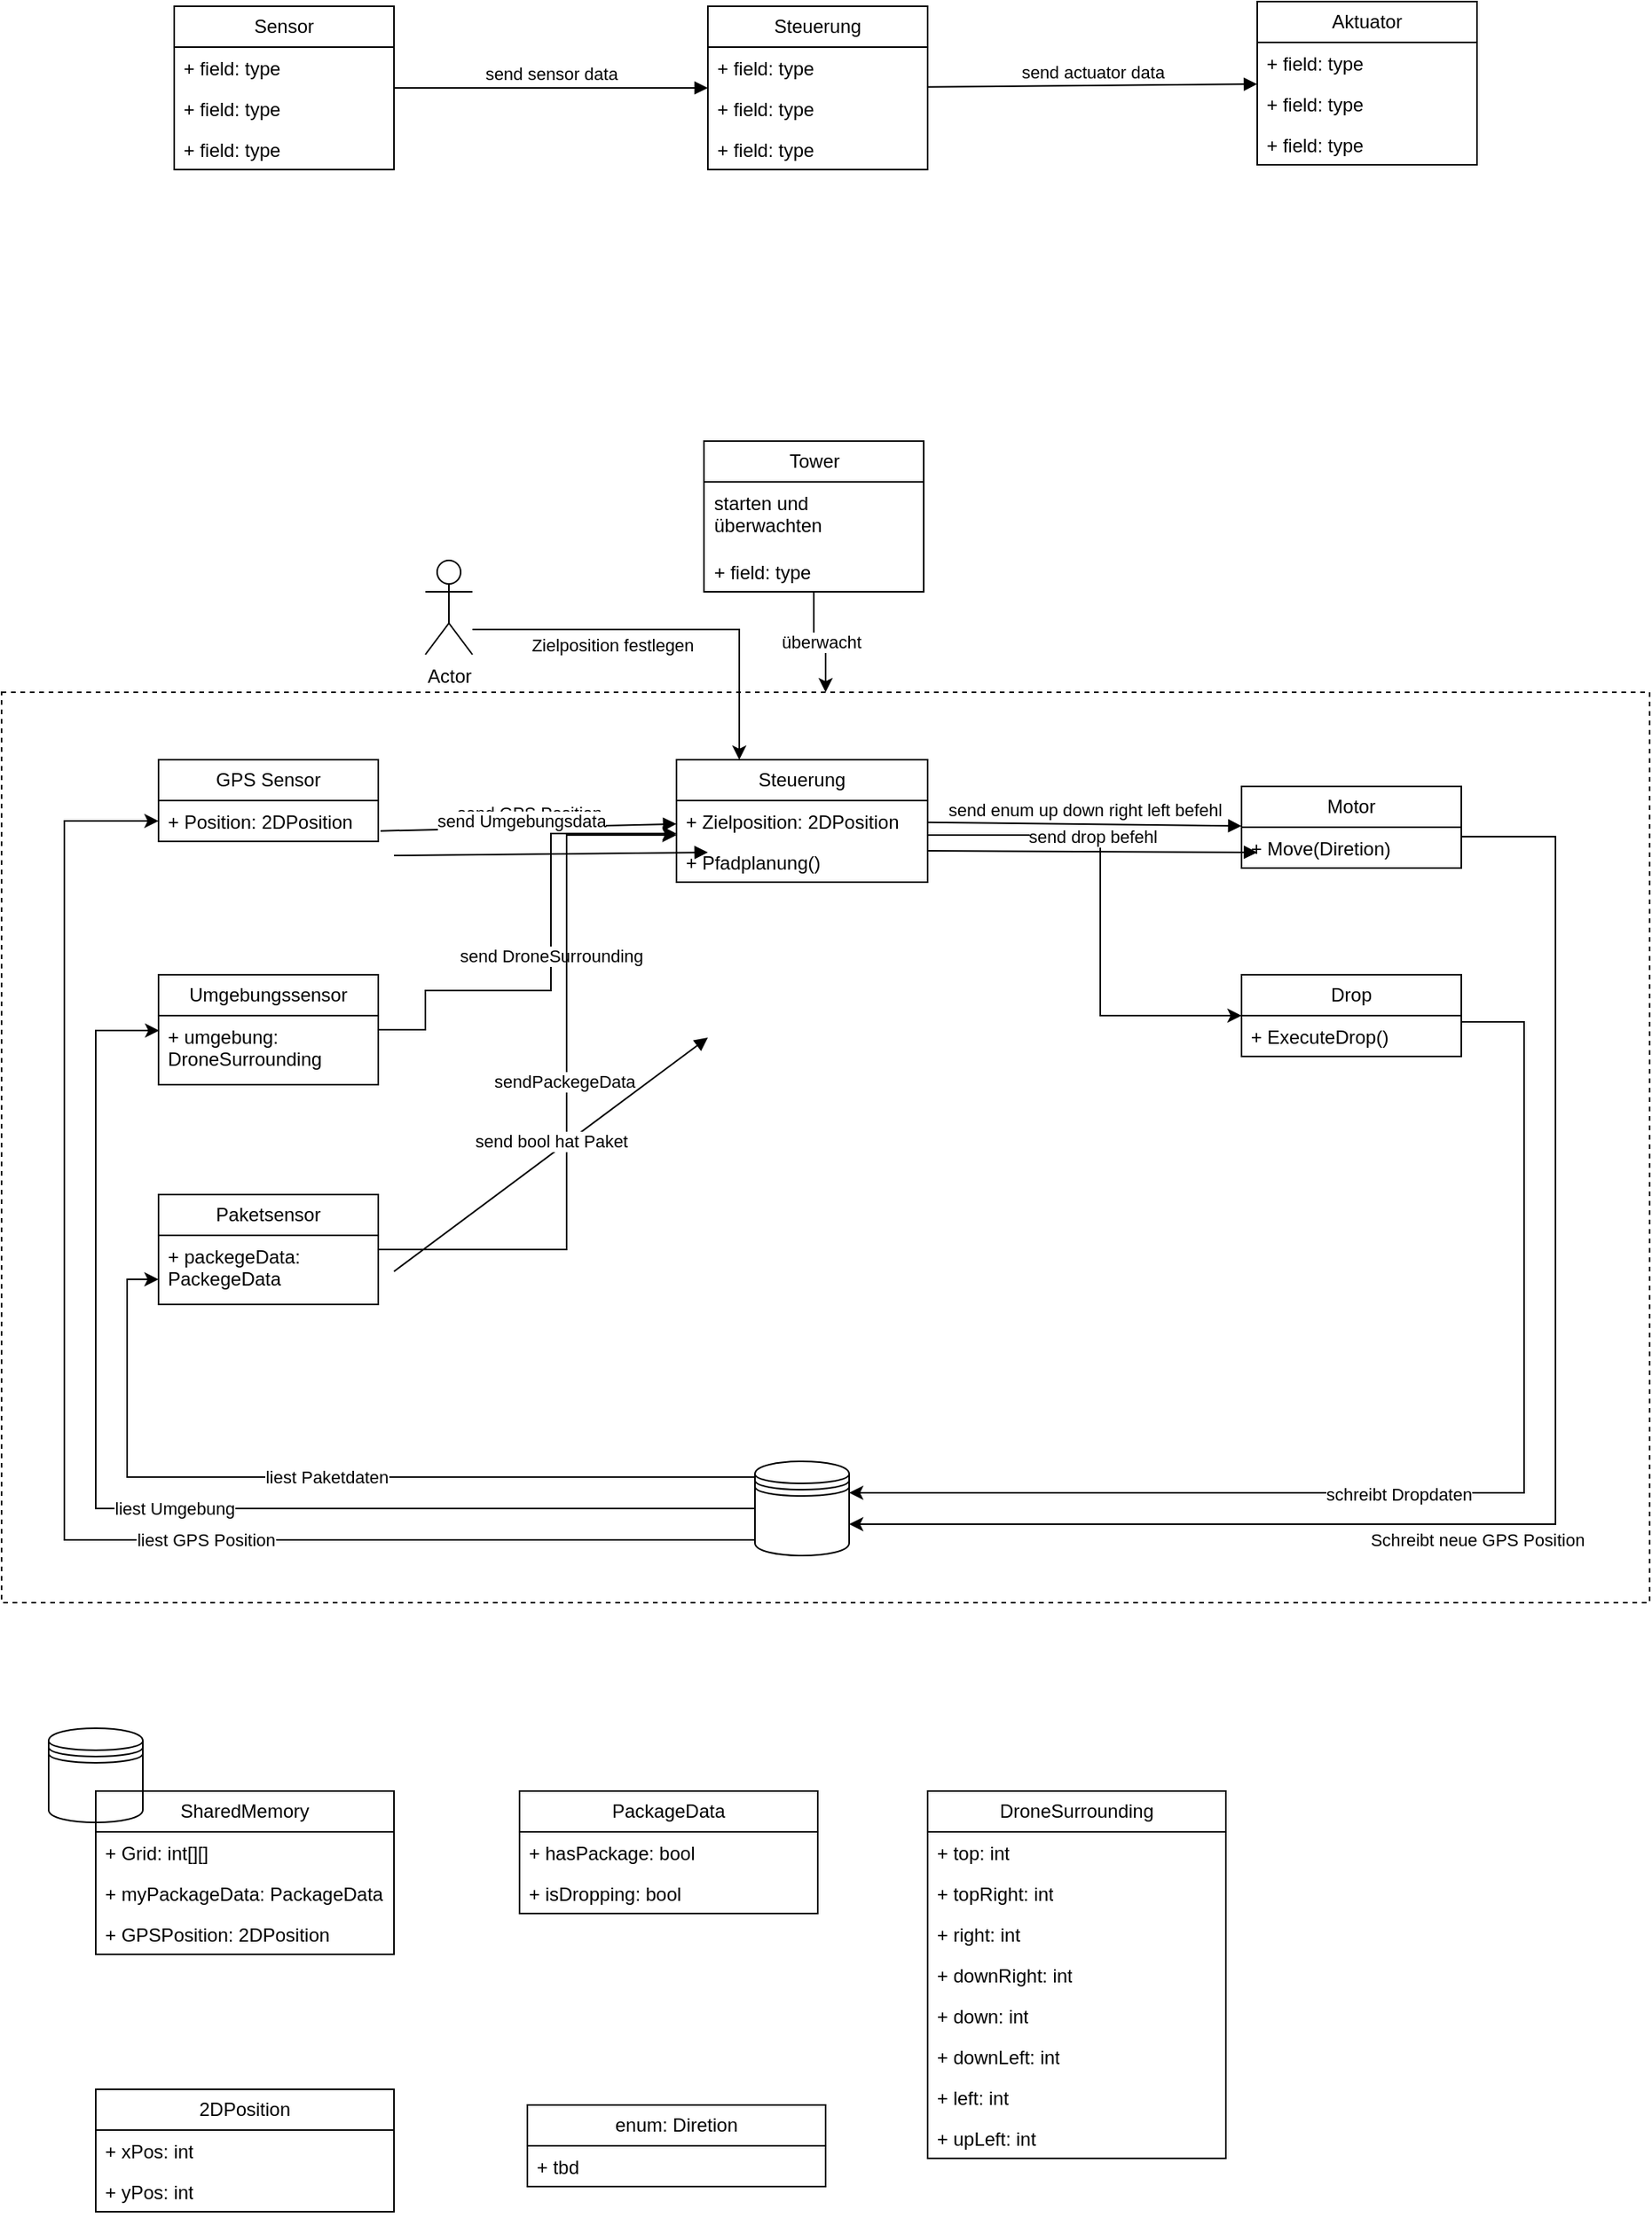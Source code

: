 <mxfile version="22.1.7" type="github">
  <diagram name="Seite-1" id="uK9_VTooxn9uTFpsE9W-">
    <mxGraphModel dx="1430" dy="788" grid="1" gridSize="10" guides="1" tooltips="1" connect="1" arrows="1" fold="1" page="1" pageScale="1" pageWidth="1169" pageHeight="1654" math="0" shadow="0">
      <root>
        <mxCell id="0" />
        <mxCell id="1" parent="0" />
        <mxCell id="3mQXkVAzB7dy_7FPCYIS-32" value="" style="rounded=0;whiteSpace=wrap;html=1;fillColor=none;dashed=1;movable=0;resizable=0;rotatable=0;deletable=0;editable=0;locked=1;connectable=0;" vertex="1" parent="1">
          <mxGeometry x="60" y="560" width="1050" height="580" as="geometry" />
        </mxCell>
        <mxCell id="Iah4EhmPaZAWbCJX25yF-1" value="Sensor" style="swimlane;fontStyle=0;childLayout=stackLayout;horizontal=1;startSize=26;fillColor=none;horizontalStack=0;resizeParent=1;resizeParentMax=0;resizeLast=0;collapsible=1;marginBottom=0;whiteSpace=wrap;html=1;" parent="1" vertex="1">
          <mxGeometry x="170" y="123" width="140" height="104" as="geometry" />
        </mxCell>
        <mxCell id="Iah4EhmPaZAWbCJX25yF-2" value="+ field: type" style="text;strokeColor=none;fillColor=none;align=left;verticalAlign=top;spacingLeft=4;spacingRight=4;overflow=hidden;rotatable=0;points=[[0,0.5],[1,0.5]];portConstraint=eastwest;whiteSpace=wrap;html=1;" parent="Iah4EhmPaZAWbCJX25yF-1" vertex="1">
          <mxGeometry y="26" width="140" height="26" as="geometry" />
        </mxCell>
        <mxCell id="Iah4EhmPaZAWbCJX25yF-3" value="+ field: type" style="text;strokeColor=none;fillColor=none;align=left;verticalAlign=top;spacingLeft=4;spacingRight=4;overflow=hidden;rotatable=0;points=[[0,0.5],[1,0.5]];portConstraint=eastwest;whiteSpace=wrap;html=1;" parent="Iah4EhmPaZAWbCJX25yF-1" vertex="1">
          <mxGeometry y="52" width="140" height="26" as="geometry" />
        </mxCell>
        <mxCell id="Iah4EhmPaZAWbCJX25yF-4" value="+ field: type" style="text;strokeColor=none;fillColor=none;align=left;verticalAlign=top;spacingLeft=4;spacingRight=4;overflow=hidden;rotatable=0;points=[[0,0.5],[1,0.5]];portConstraint=eastwest;whiteSpace=wrap;html=1;" parent="Iah4EhmPaZAWbCJX25yF-1" vertex="1">
          <mxGeometry y="78" width="140" height="26" as="geometry" />
        </mxCell>
        <mxCell id="Iah4EhmPaZAWbCJX25yF-5" value="Steuerung" style="swimlane;fontStyle=0;childLayout=stackLayout;horizontal=1;startSize=26;fillColor=none;horizontalStack=0;resizeParent=1;resizeParentMax=0;resizeLast=0;collapsible=1;marginBottom=0;whiteSpace=wrap;html=1;" parent="1" vertex="1">
          <mxGeometry x="510" y="123" width="140" height="104" as="geometry" />
        </mxCell>
        <mxCell id="Iah4EhmPaZAWbCJX25yF-6" value="+ field: type" style="text;strokeColor=none;fillColor=none;align=left;verticalAlign=top;spacingLeft=4;spacingRight=4;overflow=hidden;rotatable=0;points=[[0,0.5],[1,0.5]];portConstraint=eastwest;whiteSpace=wrap;html=1;" parent="Iah4EhmPaZAWbCJX25yF-5" vertex="1">
          <mxGeometry y="26" width="140" height="26" as="geometry" />
        </mxCell>
        <mxCell id="Iah4EhmPaZAWbCJX25yF-7" value="+ field: type" style="text;strokeColor=none;fillColor=none;align=left;verticalAlign=top;spacingLeft=4;spacingRight=4;overflow=hidden;rotatable=0;points=[[0,0.5],[1,0.5]];portConstraint=eastwest;whiteSpace=wrap;html=1;" parent="Iah4EhmPaZAWbCJX25yF-5" vertex="1">
          <mxGeometry y="52" width="140" height="26" as="geometry" />
        </mxCell>
        <mxCell id="Iah4EhmPaZAWbCJX25yF-8" value="+ field: type" style="text;strokeColor=none;fillColor=none;align=left;verticalAlign=top;spacingLeft=4;spacingRight=4;overflow=hidden;rotatable=0;points=[[0,0.5],[1,0.5]];portConstraint=eastwest;whiteSpace=wrap;html=1;" parent="Iah4EhmPaZAWbCJX25yF-5" vertex="1">
          <mxGeometry y="78" width="140" height="26" as="geometry" />
        </mxCell>
        <mxCell id="Iah4EhmPaZAWbCJX25yF-9" value="Aktuator" style="swimlane;fontStyle=0;childLayout=stackLayout;horizontal=1;startSize=26;fillColor=none;horizontalStack=0;resizeParent=1;resizeParentMax=0;resizeLast=0;collapsible=1;marginBottom=0;whiteSpace=wrap;html=1;" parent="1" vertex="1">
          <mxGeometry x="860" y="120" width="140" height="104" as="geometry" />
        </mxCell>
        <mxCell id="Iah4EhmPaZAWbCJX25yF-10" value="+ field: type" style="text;strokeColor=none;fillColor=none;align=left;verticalAlign=top;spacingLeft=4;spacingRight=4;overflow=hidden;rotatable=0;points=[[0,0.5],[1,0.5]];portConstraint=eastwest;whiteSpace=wrap;html=1;" parent="Iah4EhmPaZAWbCJX25yF-9" vertex="1">
          <mxGeometry y="26" width="140" height="26" as="geometry" />
        </mxCell>
        <mxCell id="Iah4EhmPaZAWbCJX25yF-11" value="+ field: type" style="text;strokeColor=none;fillColor=none;align=left;verticalAlign=top;spacingLeft=4;spacingRight=4;overflow=hidden;rotatable=0;points=[[0,0.5],[1,0.5]];portConstraint=eastwest;whiteSpace=wrap;html=1;" parent="Iah4EhmPaZAWbCJX25yF-9" vertex="1">
          <mxGeometry y="52" width="140" height="26" as="geometry" />
        </mxCell>
        <mxCell id="Iah4EhmPaZAWbCJX25yF-12" value="+ field: type" style="text;strokeColor=none;fillColor=none;align=left;verticalAlign=top;spacingLeft=4;spacingRight=4;overflow=hidden;rotatable=0;points=[[0,0.5],[1,0.5]];portConstraint=eastwest;whiteSpace=wrap;html=1;" parent="Iah4EhmPaZAWbCJX25yF-9" vertex="1">
          <mxGeometry y="78" width="140" height="26" as="geometry" />
        </mxCell>
        <mxCell id="Iah4EhmPaZAWbCJX25yF-13" value="send sensor data" style="html=1;verticalAlign=bottom;endArrow=block;curved=0;rounded=0;" parent="1" source="Iah4EhmPaZAWbCJX25yF-1" target="Iah4EhmPaZAWbCJX25yF-5" edge="1">
          <mxGeometry width="80" relative="1" as="geometry">
            <mxPoint x="360" y="173" as="sourcePoint" />
            <mxPoint x="440" y="173" as="targetPoint" />
          </mxGeometry>
        </mxCell>
        <mxCell id="Iah4EhmPaZAWbCJX25yF-14" value="send actuator data" style="html=1;verticalAlign=bottom;endArrow=block;curved=0;rounded=0;" parent="1" source="Iah4EhmPaZAWbCJX25yF-5" target="Iah4EhmPaZAWbCJX25yF-9" edge="1">
          <mxGeometry width="80" relative="1" as="geometry">
            <mxPoint x="690" y="173" as="sourcePoint" />
            <mxPoint x="810" y="173" as="targetPoint" />
          </mxGeometry>
        </mxCell>
        <mxCell id="3mQXkVAzB7dy_7FPCYIS-1" value="GPS Sensor" style="swimlane;fontStyle=0;childLayout=stackLayout;horizontal=1;startSize=26;fillColor=none;horizontalStack=0;resizeParent=1;resizeParentMax=0;resizeLast=0;collapsible=1;marginBottom=0;whiteSpace=wrap;html=1;" vertex="1" parent="1">
          <mxGeometry x="160" y="603" width="140" height="52" as="geometry" />
        </mxCell>
        <mxCell id="3mQXkVAzB7dy_7FPCYIS-2" value="+ Position: 2DPosition" style="text;strokeColor=none;fillColor=none;align=left;verticalAlign=top;spacingLeft=4;spacingRight=4;overflow=hidden;rotatable=0;points=[[0,0.5],[1,0.5]];portConstraint=eastwest;whiteSpace=wrap;html=1;" vertex="1" parent="3mQXkVAzB7dy_7FPCYIS-1">
          <mxGeometry y="26" width="140" height="26" as="geometry" />
        </mxCell>
        <mxCell id="3mQXkVAzB7dy_7FPCYIS-90" style="edgeStyle=orthogonalEdgeStyle;rounded=0;orthogonalLoop=1;jettySize=auto;html=1;" edge="1" parent="1" source="3mQXkVAzB7dy_7FPCYIS-5" target="3mQXkVAzB7dy_7FPCYIS-21">
          <mxGeometry relative="1" as="geometry">
            <Array as="points">
              <mxPoint x="760" y="651" />
              <mxPoint x="760" y="766" />
            </Array>
          </mxGeometry>
        </mxCell>
        <mxCell id="3mQXkVAzB7dy_7FPCYIS-5" value="Steuerung" style="swimlane;fontStyle=0;childLayout=stackLayout;horizontal=1;startSize=26;fillColor=none;horizontalStack=0;resizeParent=1;resizeParentMax=0;resizeLast=0;collapsible=1;marginBottom=0;whiteSpace=wrap;html=1;" vertex="1" parent="1">
          <mxGeometry x="490" y="603" width="160" height="78" as="geometry" />
        </mxCell>
        <mxCell id="3mQXkVAzB7dy_7FPCYIS-8" value="+ Zielposition: 2DPosition" style="text;strokeColor=none;fillColor=none;align=left;verticalAlign=top;spacingLeft=4;spacingRight=4;overflow=hidden;rotatable=0;points=[[0,0.5],[1,0.5]];portConstraint=eastwest;whiteSpace=wrap;html=1;" vertex="1" parent="3mQXkVAzB7dy_7FPCYIS-5">
          <mxGeometry y="26" width="160" height="26" as="geometry" />
        </mxCell>
        <mxCell id="3mQXkVAzB7dy_7FPCYIS-93" value="+ Pfadplanung()" style="text;strokeColor=none;fillColor=none;align=left;verticalAlign=top;spacingLeft=4;spacingRight=4;overflow=hidden;rotatable=0;points=[[0,0.5],[1,0.5]];portConstraint=eastwest;whiteSpace=wrap;html=1;" vertex="1" parent="3mQXkVAzB7dy_7FPCYIS-5">
          <mxGeometry y="52" width="160" height="26" as="geometry" />
        </mxCell>
        <mxCell id="3mQXkVAzB7dy_7FPCYIS-50" value="Schreibt neue GPS Position" style="edgeStyle=orthogonalEdgeStyle;rounded=0;orthogonalLoop=1;jettySize=auto;html=1;" edge="1" parent="1" source="3mQXkVAzB7dy_7FPCYIS-9">
          <mxGeometry x="0.156" y="10" relative="1" as="geometry">
            <mxPoint x="600" y="1090" as="targetPoint" />
            <Array as="points">
              <mxPoint x="1050" y="652" />
              <mxPoint x="1050" y="1090" />
            </Array>
            <mxPoint as="offset" />
          </mxGeometry>
        </mxCell>
        <mxCell id="3mQXkVAzB7dy_7FPCYIS-9" value="Motor" style="swimlane;fontStyle=0;childLayout=stackLayout;horizontal=1;startSize=26;fillColor=none;horizontalStack=0;resizeParent=1;resizeParentMax=0;resizeLast=0;collapsible=1;marginBottom=0;whiteSpace=wrap;html=1;" vertex="1" parent="1">
          <mxGeometry x="850" y="620" width="140" height="52" as="geometry" />
        </mxCell>
        <mxCell id="3mQXkVAzB7dy_7FPCYIS-10" value="+ Move(Diretion)" style="text;strokeColor=none;fillColor=none;align=left;verticalAlign=top;spacingLeft=4;spacingRight=4;overflow=hidden;rotatable=0;points=[[0,0.5],[1,0.5]];portConstraint=eastwest;whiteSpace=wrap;html=1;" vertex="1" parent="3mQXkVAzB7dy_7FPCYIS-9">
          <mxGeometry y="26" width="140" height="26" as="geometry" />
        </mxCell>
        <mxCell id="3mQXkVAzB7dy_7FPCYIS-13" value="send GPS Position" style="html=1;verticalAlign=bottom;endArrow=block;curved=0;rounded=0;exitX=1.01;exitY=0.744;exitDx=0;exitDy=0;exitPerimeter=0;" edge="1" parent="1" source="3mQXkVAzB7dy_7FPCYIS-2" target="3mQXkVAzB7dy_7FPCYIS-5">
          <mxGeometry width="80" relative="1" as="geometry">
            <mxPoint x="350" y="653" as="sourcePoint" />
            <mxPoint x="430" y="653" as="targetPoint" />
          </mxGeometry>
        </mxCell>
        <mxCell id="3mQXkVAzB7dy_7FPCYIS-14" value="send enum up down right left befehl" style="html=1;verticalAlign=bottom;endArrow=block;curved=0;rounded=0;" edge="1" parent="1" source="3mQXkVAzB7dy_7FPCYIS-5" target="3mQXkVAzB7dy_7FPCYIS-9">
          <mxGeometry width="80" relative="1" as="geometry">
            <mxPoint x="680" y="653" as="sourcePoint" />
            <mxPoint x="800" y="653" as="targetPoint" />
          </mxGeometry>
        </mxCell>
        <mxCell id="3mQXkVAzB7dy_7FPCYIS-85" value="send&amp;nbsp;DroneSurrounding" style="edgeStyle=orthogonalEdgeStyle;rounded=0;orthogonalLoop=1;jettySize=auto;html=1;" edge="1" parent="1" source="3mQXkVAzB7dy_7FPCYIS-16">
          <mxGeometry relative="1" as="geometry">
            <mxPoint x="490" y="650" as="targetPoint" />
            <Array as="points">
              <mxPoint x="330" y="775" />
              <mxPoint x="330" y="750" />
              <mxPoint x="410" y="750" />
              <mxPoint x="410" y="650" />
            </Array>
          </mxGeometry>
        </mxCell>
        <mxCell id="3mQXkVAzB7dy_7FPCYIS-16" value="Umgebungssensor" style="swimlane;fontStyle=0;childLayout=stackLayout;horizontal=1;startSize=26;fillColor=none;horizontalStack=0;resizeParent=1;resizeParentMax=0;resizeLast=0;collapsible=1;marginBottom=0;whiteSpace=wrap;html=1;" vertex="1" parent="1">
          <mxGeometry x="160" y="740" width="140" height="70" as="geometry" />
        </mxCell>
        <mxCell id="3mQXkVAzB7dy_7FPCYIS-17" value="+ umgebung: DroneSurrounding" style="text;strokeColor=none;fillColor=none;align=left;verticalAlign=top;spacingLeft=4;spacingRight=4;overflow=hidden;rotatable=0;points=[[0,0.5],[1,0.5]];portConstraint=eastwest;whiteSpace=wrap;html=1;" vertex="1" parent="3mQXkVAzB7dy_7FPCYIS-16">
          <mxGeometry y="26" width="140" height="44" as="geometry" />
        </mxCell>
        <mxCell id="3mQXkVAzB7dy_7FPCYIS-20" value="send Umgebungsdata" style="html=1;verticalAlign=bottom;endArrow=block;curved=0;rounded=0;exitX=1.002;exitY=0.306;exitDx=0;exitDy=0;exitPerimeter=0;entryX=0;entryY=0.5;entryDx=0;entryDy=0;" edge="1" parent="1" source="3mQXkVAzB7dy_7FPCYIS-18" target="3mQXkVAzB7dy_7FPCYIS-6">
          <mxGeometry x="-0.187" y="12" width="80" relative="1" as="geometry">
            <mxPoint x="310" y="664" as="sourcePoint" />
            <mxPoint x="510" y="662" as="targetPoint" />
            <mxPoint as="offset" />
          </mxGeometry>
        </mxCell>
        <mxCell id="3mQXkVAzB7dy_7FPCYIS-21" value="Drop" style="swimlane;fontStyle=0;childLayout=stackLayout;horizontal=1;startSize=26;fillColor=none;horizontalStack=0;resizeParent=1;resizeParentMax=0;resizeLast=0;collapsible=1;marginBottom=0;whiteSpace=wrap;html=1;" vertex="1" parent="1">
          <mxGeometry x="850" y="740" width="140" height="52" as="geometry" />
        </mxCell>
        <mxCell id="3mQXkVAzB7dy_7FPCYIS-22" value="+ ExecuteDrop()" style="text;strokeColor=none;fillColor=none;align=left;verticalAlign=top;spacingLeft=4;spacingRight=4;overflow=hidden;rotatable=0;points=[[0,0.5],[1,0.5]];portConstraint=eastwest;whiteSpace=wrap;html=1;" vertex="1" parent="3mQXkVAzB7dy_7FPCYIS-21">
          <mxGeometry y="26" width="140" height="26" as="geometry" />
        </mxCell>
        <mxCell id="3mQXkVAzB7dy_7FPCYIS-25" value="send drop befehl" style="html=1;verticalAlign=bottom;endArrow=block;curved=0;rounded=0;entryX=-0.024;entryY=0.49;entryDx=0;entryDy=0;entryPerimeter=0;exitX=1;exitY=0.5;exitDx=0;exitDy=0;" edge="1" parent="1" source="3mQXkVAzB7dy_7FPCYIS-6" target="3mQXkVAzB7dy_7FPCYIS-23">
          <mxGeometry width="80" relative="1" as="geometry">
            <mxPoint x="650" y="661" as="sourcePoint" />
            <mxPoint x="860" y="662" as="targetPoint" />
          </mxGeometry>
        </mxCell>
        <mxCell id="3mQXkVAzB7dy_7FPCYIS-35" value="überwacht" style="edgeStyle=orthogonalEdgeStyle;rounded=0;orthogonalLoop=1;jettySize=auto;html=1;" edge="1" parent="1" source="3mQXkVAzB7dy_7FPCYIS-28" target="3mQXkVAzB7dy_7FPCYIS-32">
          <mxGeometry relative="1" as="geometry" />
        </mxCell>
        <mxCell id="3mQXkVAzB7dy_7FPCYIS-28" value="Tower" style="swimlane;fontStyle=0;childLayout=stackLayout;horizontal=1;startSize=26;fillColor=none;horizontalStack=0;resizeParent=1;resizeParentMax=0;resizeLast=0;collapsible=1;marginBottom=0;whiteSpace=wrap;html=1;" vertex="1" parent="1">
          <mxGeometry x="507.5" y="400" width="140" height="96" as="geometry" />
        </mxCell>
        <mxCell id="3mQXkVAzB7dy_7FPCYIS-29" value="starten und überwachten" style="text;strokeColor=none;fillColor=none;align=left;verticalAlign=top;spacingLeft=4;spacingRight=4;overflow=hidden;rotatable=0;points=[[0,0.5],[1,0.5]];portConstraint=eastwest;whiteSpace=wrap;html=1;" vertex="1" parent="3mQXkVAzB7dy_7FPCYIS-28">
          <mxGeometry y="26" width="140" height="44" as="geometry" />
        </mxCell>
        <mxCell id="3mQXkVAzB7dy_7FPCYIS-30" value="+ field: type" style="text;strokeColor=none;fillColor=none;align=left;verticalAlign=top;spacingLeft=4;spacingRight=4;overflow=hidden;rotatable=0;points=[[0,0.5],[1,0.5]];portConstraint=eastwest;whiteSpace=wrap;html=1;" vertex="1" parent="3mQXkVAzB7dy_7FPCYIS-28">
          <mxGeometry y="70" width="140" height="26" as="geometry" />
        </mxCell>
        <mxCell id="3mQXkVAzB7dy_7FPCYIS-36" value="Actor" style="shape=umlActor;verticalLabelPosition=bottom;verticalAlign=top;html=1;outlineConnect=0;" vertex="1" parent="1">
          <mxGeometry x="330" y="476" width="30" height="60" as="geometry" />
        </mxCell>
        <mxCell id="3mQXkVAzB7dy_7FPCYIS-41" value="Zielposition festlegen" style="edgeStyle=orthogonalEdgeStyle;rounded=0;orthogonalLoop=1;jettySize=auto;html=1;entryX=0.25;entryY=0;entryDx=0;entryDy=0;" edge="1" parent="1" source="3mQXkVAzB7dy_7FPCYIS-36" target="3mQXkVAzB7dy_7FPCYIS-5">
          <mxGeometry x="-0.302" y="-10" relative="1" as="geometry">
            <Array as="points">
              <mxPoint x="395" y="520" />
              <mxPoint x="535" y="520" />
            </Array>
            <mxPoint as="offset" />
          </mxGeometry>
        </mxCell>
        <mxCell id="3mQXkVAzB7dy_7FPCYIS-92" value="sendPackegeData&amp;nbsp;" style="edgeStyle=orthogonalEdgeStyle;rounded=0;orthogonalLoop=1;jettySize=auto;html=1;" edge="1" parent="1" source="3mQXkVAzB7dy_7FPCYIS-44" target="3mQXkVAzB7dy_7FPCYIS-5">
          <mxGeometry relative="1" as="geometry">
            <Array as="points">
              <mxPoint x="420" y="915" />
              <mxPoint x="420" y="651" />
            </Array>
          </mxGeometry>
        </mxCell>
        <mxCell id="3mQXkVAzB7dy_7FPCYIS-44" value="Paketsensor" style="swimlane;fontStyle=0;childLayout=stackLayout;horizontal=1;startSize=26;fillColor=none;horizontalStack=0;resizeParent=1;resizeParentMax=0;resizeLast=0;collapsible=1;marginBottom=0;whiteSpace=wrap;html=1;" vertex="1" parent="1">
          <mxGeometry x="160" y="880" width="140" height="70" as="geometry" />
        </mxCell>
        <mxCell id="3mQXkVAzB7dy_7FPCYIS-45" value="+ packegeData: PackegeData" style="text;strokeColor=none;fillColor=none;align=left;verticalAlign=top;spacingLeft=4;spacingRight=4;overflow=hidden;rotatable=0;points=[[0,0.5],[1,0.5]];portConstraint=eastwest;whiteSpace=wrap;html=1;" vertex="1" parent="3mQXkVAzB7dy_7FPCYIS-44">
          <mxGeometry y="26" width="140" height="44" as="geometry" />
        </mxCell>
        <mxCell id="3mQXkVAzB7dy_7FPCYIS-48" value="send bool hat Paket" style="html=1;verticalAlign=bottom;endArrow=block;curved=0;rounded=0;exitX=1.014;exitY=0.296;exitDx=0;exitDy=0;exitPerimeter=0;entryX=0;entryY=0.5;entryDx=0;entryDy=0;" edge="1" parent="1" source="3mQXkVAzB7dy_7FPCYIS-46" target="3mQXkVAzB7dy_7FPCYIS-6">
          <mxGeometry width="80" relative="1" as="geometry">
            <mxPoint x="310" y="929" as="sourcePoint" />
            <mxPoint x="510" y="780" as="targetPoint" />
          </mxGeometry>
        </mxCell>
        <mxCell id="3mQXkVAzB7dy_7FPCYIS-66" value="liest GPS Position" style="edgeStyle=orthogonalEdgeStyle;rounded=0;orthogonalLoop=1;jettySize=auto;html=1;entryX=0;entryY=0.5;entryDx=0;entryDy=0;" edge="1" parent="1" source="3mQXkVAzB7dy_7FPCYIS-49" target="3mQXkVAzB7dy_7FPCYIS-2">
          <mxGeometry x="-0.269" relative="1" as="geometry">
            <Array as="points">
              <mxPoint x="100" y="1100" />
              <mxPoint x="100" y="642" />
            </Array>
            <mxPoint as="offset" />
          </mxGeometry>
        </mxCell>
        <mxCell id="3mQXkVAzB7dy_7FPCYIS-49" value="" style="shape=datastore;whiteSpace=wrap;html=1;" vertex="1" parent="1">
          <mxGeometry x="540" y="1050" width="60" height="60" as="geometry" />
        </mxCell>
        <mxCell id="3mQXkVAzB7dy_7FPCYIS-51" value="schreibt Dropdaten" style="edgeStyle=orthogonalEdgeStyle;rounded=0;orthogonalLoop=1;jettySize=auto;html=1;entryX=1;entryY=0.5;entryDx=0;entryDy=0;" edge="1" parent="1">
          <mxGeometry x="0.089" y="1" relative="1" as="geometry">
            <mxPoint x="600" y="1070.97" as="targetPoint" />
            <mxPoint x="990" y="770.004" as="sourcePoint" />
            <Array as="points">
              <mxPoint x="1030" y="770" />
              <mxPoint x="1030" y="1070" />
              <mxPoint x="600" y="1070" />
            </Array>
            <mxPoint as="offset" />
          </mxGeometry>
        </mxCell>
        <mxCell id="3mQXkVAzB7dy_7FPCYIS-53" value="" style="shape=datastore;whiteSpace=wrap;html=1;" vertex="1" parent="1">
          <mxGeometry x="90" y="1220" width="60" height="60" as="geometry" />
        </mxCell>
        <mxCell id="3mQXkVAzB7dy_7FPCYIS-56" value="SharedMemory" style="swimlane;fontStyle=0;childLayout=stackLayout;horizontal=1;startSize=26;fillColor=none;horizontalStack=0;resizeParent=1;resizeParentMax=0;resizeLast=0;collapsible=1;marginBottom=0;whiteSpace=wrap;html=1;" vertex="1" parent="1">
          <mxGeometry x="120" y="1260" width="190" height="104" as="geometry" />
        </mxCell>
        <mxCell id="3mQXkVAzB7dy_7FPCYIS-57" value="+ Grid: int[][]" style="text;strokeColor=none;fillColor=none;align=left;verticalAlign=top;spacingLeft=4;spacingRight=4;overflow=hidden;rotatable=0;points=[[0,0.5],[1,0.5]];portConstraint=eastwest;whiteSpace=wrap;html=1;" vertex="1" parent="3mQXkVAzB7dy_7FPCYIS-56">
          <mxGeometry y="26" width="190" height="26" as="geometry" />
        </mxCell>
        <mxCell id="3mQXkVAzB7dy_7FPCYIS-58" value="+ myPackageData:&amp;nbsp;PackageData" style="text;strokeColor=none;fillColor=none;align=left;verticalAlign=top;spacingLeft=4;spacingRight=4;overflow=hidden;rotatable=0;points=[[0,0.5],[1,0.5]];portConstraint=eastwest;whiteSpace=wrap;html=1;" vertex="1" parent="3mQXkVAzB7dy_7FPCYIS-56">
          <mxGeometry y="52" width="190" height="26" as="geometry" />
        </mxCell>
        <mxCell id="3mQXkVAzB7dy_7FPCYIS-60" value="+ GPSPosition: 2DPosition" style="text;strokeColor=none;fillColor=none;align=left;verticalAlign=top;spacingLeft=4;spacingRight=4;overflow=hidden;rotatable=0;points=[[0,0.5],[1,0.5]];portConstraint=eastwest;whiteSpace=wrap;html=1;" vertex="1" parent="3mQXkVAzB7dy_7FPCYIS-56">
          <mxGeometry y="78" width="190" height="26" as="geometry" />
        </mxCell>
        <mxCell id="3mQXkVAzB7dy_7FPCYIS-61" value="2DPosition" style="swimlane;fontStyle=0;childLayout=stackLayout;horizontal=1;startSize=26;fillColor=none;horizontalStack=0;resizeParent=1;resizeParentMax=0;resizeLast=0;collapsible=1;marginBottom=0;whiteSpace=wrap;html=1;" vertex="1" parent="1">
          <mxGeometry x="120" y="1450" width="190" height="78" as="geometry" />
        </mxCell>
        <mxCell id="3mQXkVAzB7dy_7FPCYIS-62" value="+ xPos: int" style="text;strokeColor=none;fillColor=none;align=left;verticalAlign=top;spacingLeft=4;spacingRight=4;overflow=hidden;rotatable=0;points=[[0,0.5],[1,0.5]];portConstraint=eastwest;whiteSpace=wrap;html=1;" vertex="1" parent="3mQXkVAzB7dy_7FPCYIS-61">
          <mxGeometry y="26" width="190" height="26" as="geometry" />
        </mxCell>
        <mxCell id="3mQXkVAzB7dy_7FPCYIS-63" value="+ yPos: int" style="text;strokeColor=none;fillColor=none;align=left;verticalAlign=top;spacingLeft=4;spacingRight=4;overflow=hidden;rotatable=0;points=[[0,0.5],[1,0.5]];portConstraint=eastwest;whiteSpace=wrap;html=1;" vertex="1" parent="3mQXkVAzB7dy_7FPCYIS-61">
          <mxGeometry y="52" width="190" height="26" as="geometry" />
        </mxCell>
        <mxCell id="3mQXkVAzB7dy_7FPCYIS-68" value="liest Umgebung" style="edgeStyle=orthogonalEdgeStyle;rounded=0;orthogonalLoop=1;jettySize=auto;html=1;entryX=-0.002;entryY=0.295;entryDx=0;entryDy=0;entryPerimeter=0;" edge="1" parent="1" source="3mQXkVAzB7dy_7FPCYIS-49" target="3mQXkVAzB7dy_7FPCYIS-18">
          <mxGeometry relative="1" as="geometry">
            <Array as="points">
              <mxPoint x="120" y="1080" />
              <mxPoint x="120" y="800" />
            </Array>
          </mxGeometry>
        </mxCell>
        <mxCell id="3mQXkVAzB7dy_7FPCYIS-69" value="liest Paketdaten" style="edgeStyle=orthogonalEdgeStyle;rounded=0;orthogonalLoop=1;jettySize=auto;html=1;" edge="1" parent="1" source="3mQXkVAzB7dy_7FPCYIS-49" target="3mQXkVAzB7dy_7FPCYIS-44">
          <mxGeometry relative="1" as="geometry">
            <Array as="points">
              <mxPoint x="140" y="1060" />
              <mxPoint x="140" y="934" />
            </Array>
          </mxGeometry>
        </mxCell>
        <mxCell id="3mQXkVAzB7dy_7FPCYIS-70" value="DroneSurrounding" style="swimlane;fontStyle=0;childLayout=stackLayout;horizontal=1;startSize=26;fillColor=none;horizontalStack=0;resizeParent=1;resizeParentMax=0;resizeLast=0;collapsible=1;marginBottom=0;whiteSpace=wrap;html=1;" vertex="1" parent="1">
          <mxGeometry x="650" y="1260" width="190" height="234" as="geometry" />
        </mxCell>
        <mxCell id="3mQXkVAzB7dy_7FPCYIS-71" value="+ top: int" style="text;strokeColor=none;fillColor=none;align=left;verticalAlign=top;spacingLeft=4;spacingRight=4;overflow=hidden;rotatable=0;points=[[0,0.5],[1,0.5]];portConstraint=eastwest;whiteSpace=wrap;html=1;" vertex="1" parent="3mQXkVAzB7dy_7FPCYIS-70">
          <mxGeometry y="26" width="190" height="26" as="geometry" />
        </mxCell>
        <mxCell id="3mQXkVAzB7dy_7FPCYIS-72" value="+ topRight: int" style="text;strokeColor=none;fillColor=none;align=left;verticalAlign=top;spacingLeft=4;spacingRight=4;overflow=hidden;rotatable=0;points=[[0,0.5],[1,0.5]];portConstraint=eastwest;whiteSpace=wrap;html=1;" vertex="1" parent="3mQXkVAzB7dy_7FPCYIS-70">
          <mxGeometry y="52" width="190" height="26" as="geometry" />
        </mxCell>
        <mxCell id="3mQXkVAzB7dy_7FPCYIS-77" value="+ right: int" style="text;strokeColor=none;fillColor=none;align=left;verticalAlign=top;spacingLeft=4;spacingRight=4;overflow=hidden;rotatable=0;points=[[0,0.5],[1,0.5]];portConstraint=eastwest;whiteSpace=wrap;html=1;" vertex="1" parent="3mQXkVAzB7dy_7FPCYIS-70">
          <mxGeometry y="78" width="190" height="26" as="geometry" />
        </mxCell>
        <mxCell id="3mQXkVAzB7dy_7FPCYIS-78" value="+ downRight: int" style="text;strokeColor=none;fillColor=none;align=left;verticalAlign=top;spacingLeft=4;spacingRight=4;overflow=hidden;rotatable=0;points=[[0,0.5],[1,0.5]];portConstraint=eastwest;whiteSpace=wrap;html=1;" vertex="1" parent="3mQXkVAzB7dy_7FPCYIS-70">
          <mxGeometry y="104" width="190" height="26" as="geometry" />
        </mxCell>
        <mxCell id="3mQXkVAzB7dy_7FPCYIS-76" value="+ down: int" style="text;strokeColor=none;fillColor=none;align=left;verticalAlign=top;spacingLeft=4;spacingRight=4;overflow=hidden;rotatable=0;points=[[0,0.5],[1,0.5]];portConstraint=eastwest;whiteSpace=wrap;html=1;" vertex="1" parent="3mQXkVAzB7dy_7FPCYIS-70">
          <mxGeometry y="130" width="190" height="26" as="geometry" />
        </mxCell>
        <mxCell id="3mQXkVAzB7dy_7FPCYIS-75" value="+ downLeft: int" style="text;strokeColor=none;fillColor=none;align=left;verticalAlign=top;spacingLeft=4;spacingRight=4;overflow=hidden;rotatable=0;points=[[0,0.5],[1,0.5]];portConstraint=eastwest;whiteSpace=wrap;html=1;" vertex="1" parent="3mQXkVAzB7dy_7FPCYIS-70">
          <mxGeometry y="156" width="190" height="26" as="geometry" />
        </mxCell>
        <mxCell id="3mQXkVAzB7dy_7FPCYIS-74" value="+ left: int" style="text;strokeColor=none;fillColor=none;align=left;verticalAlign=top;spacingLeft=4;spacingRight=4;overflow=hidden;rotatable=0;points=[[0,0.5],[1,0.5]];portConstraint=eastwest;whiteSpace=wrap;html=1;" vertex="1" parent="3mQXkVAzB7dy_7FPCYIS-70">
          <mxGeometry y="182" width="190" height="26" as="geometry" />
        </mxCell>
        <mxCell id="3mQXkVAzB7dy_7FPCYIS-73" value="+ upLeft: int" style="text;strokeColor=none;fillColor=none;align=left;verticalAlign=top;spacingLeft=4;spacingRight=4;overflow=hidden;rotatable=0;points=[[0,0.5],[1,0.5]];portConstraint=eastwest;whiteSpace=wrap;html=1;" vertex="1" parent="3mQXkVAzB7dy_7FPCYIS-70">
          <mxGeometry y="208" width="190" height="26" as="geometry" />
        </mxCell>
        <mxCell id="3mQXkVAzB7dy_7FPCYIS-79" value="PackageData" style="swimlane;fontStyle=0;childLayout=stackLayout;horizontal=1;startSize=26;fillColor=none;horizontalStack=0;resizeParent=1;resizeParentMax=0;resizeLast=0;collapsible=1;marginBottom=0;whiteSpace=wrap;html=1;" vertex="1" parent="1">
          <mxGeometry x="390" y="1260" width="190" height="78" as="geometry" />
        </mxCell>
        <mxCell id="3mQXkVAzB7dy_7FPCYIS-81" value="+ hasPackage: bool" style="text;strokeColor=none;fillColor=none;align=left;verticalAlign=top;spacingLeft=4;spacingRight=4;overflow=hidden;rotatable=0;points=[[0,0.5],[1,0.5]];portConstraint=eastwest;whiteSpace=wrap;html=1;" vertex="1" parent="3mQXkVAzB7dy_7FPCYIS-79">
          <mxGeometry y="26" width="190" height="26" as="geometry" />
        </mxCell>
        <mxCell id="3mQXkVAzB7dy_7FPCYIS-82" value="+ isDropping: bool" style="text;strokeColor=none;fillColor=none;align=left;verticalAlign=top;spacingLeft=4;spacingRight=4;overflow=hidden;rotatable=0;points=[[0,0.5],[1,0.5]];portConstraint=eastwest;whiteSpace=wrap;html=1;" vertex="1" parent="3mQXkVAzB7dy_7FPCYIS-79">
          <mxGeometry y="52" width="190" height="26" as="geometry" />
        </mxCell>
        <mxCell id="3mQXkVAzB7dy_7FPCYIS-84" value="liest Umgebung" style="edgeStyle=orthogonalEdgeStyle;rounded=0;orthogonalLoop=1;jettySize=auto;html=1;entryX=0.003;entryY=0.217;entryDx=0;entryDy=0;entryPerimeter=0;" edge="1" parent="1" source="3mQXkVAzB7dy_7FPCYIS-49" target="3mQXkVAzB7dy_7FPCYIS-17">
          <mxGeometry x="-0.033" relative="1" as="geometry">
            <Array as="points">
              <mxPoint x="120" y="1080" />
              <mxPoint x="120" y="776" />
            </Array>
            <mxPoint as="offset" />
          </mxGeometry>
        </mxCell>
        <mxCell id="3mQXkVAzB7dy_7FPCYIS-86" value="enum: Diretion" style="swimlane;fontStyle=0;childLayout=stackLayout;horizontal=1;startSize=26;fillColor=none;horizontalStack=0;resizeParent=1;resizeParentMax=0;resizeLast=0;collapsible=1;marginBottom=0;whiteSpace=wrap;html=1;" vertex="1" parent="1">
          <mxGeometry x="395" y="1460" width="190" height="52" as="geometry" />
        </mxCell>
        <mxCell id="3mQXkVAzB7dy_7FPCYIS-88" value="+ tbd" style="text;strokeColor=none;fillColor=none;align=left;verticalAlign=top;spacingLeft=4;spacingRight=4;overflow=hidden;rotatable=0;points=[[0,0.5],[1,0.5]];portConstraint=eastwest;whiteSpace=wrap;html=1;" vertex="1" parent="3mQXkVAzB7dy_7FPCYIS-86">
          <mxGeometry y="26" width="190" height="26" as="geometry" />
        </mxCell>
      </root>
    </mxGraphModel>
  </diagram>
</mxfile>
